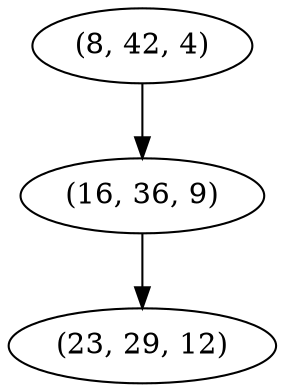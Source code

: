 digraph tree {
    "(8, 42, 4)";
    "(16, 36, 9)";
    "(23, 29, 12)";
    "(8, 42, 4)" -> "(16, 36, 9)";
    "(16, 36, 9)" -> "(23, 29, 12)";
}
